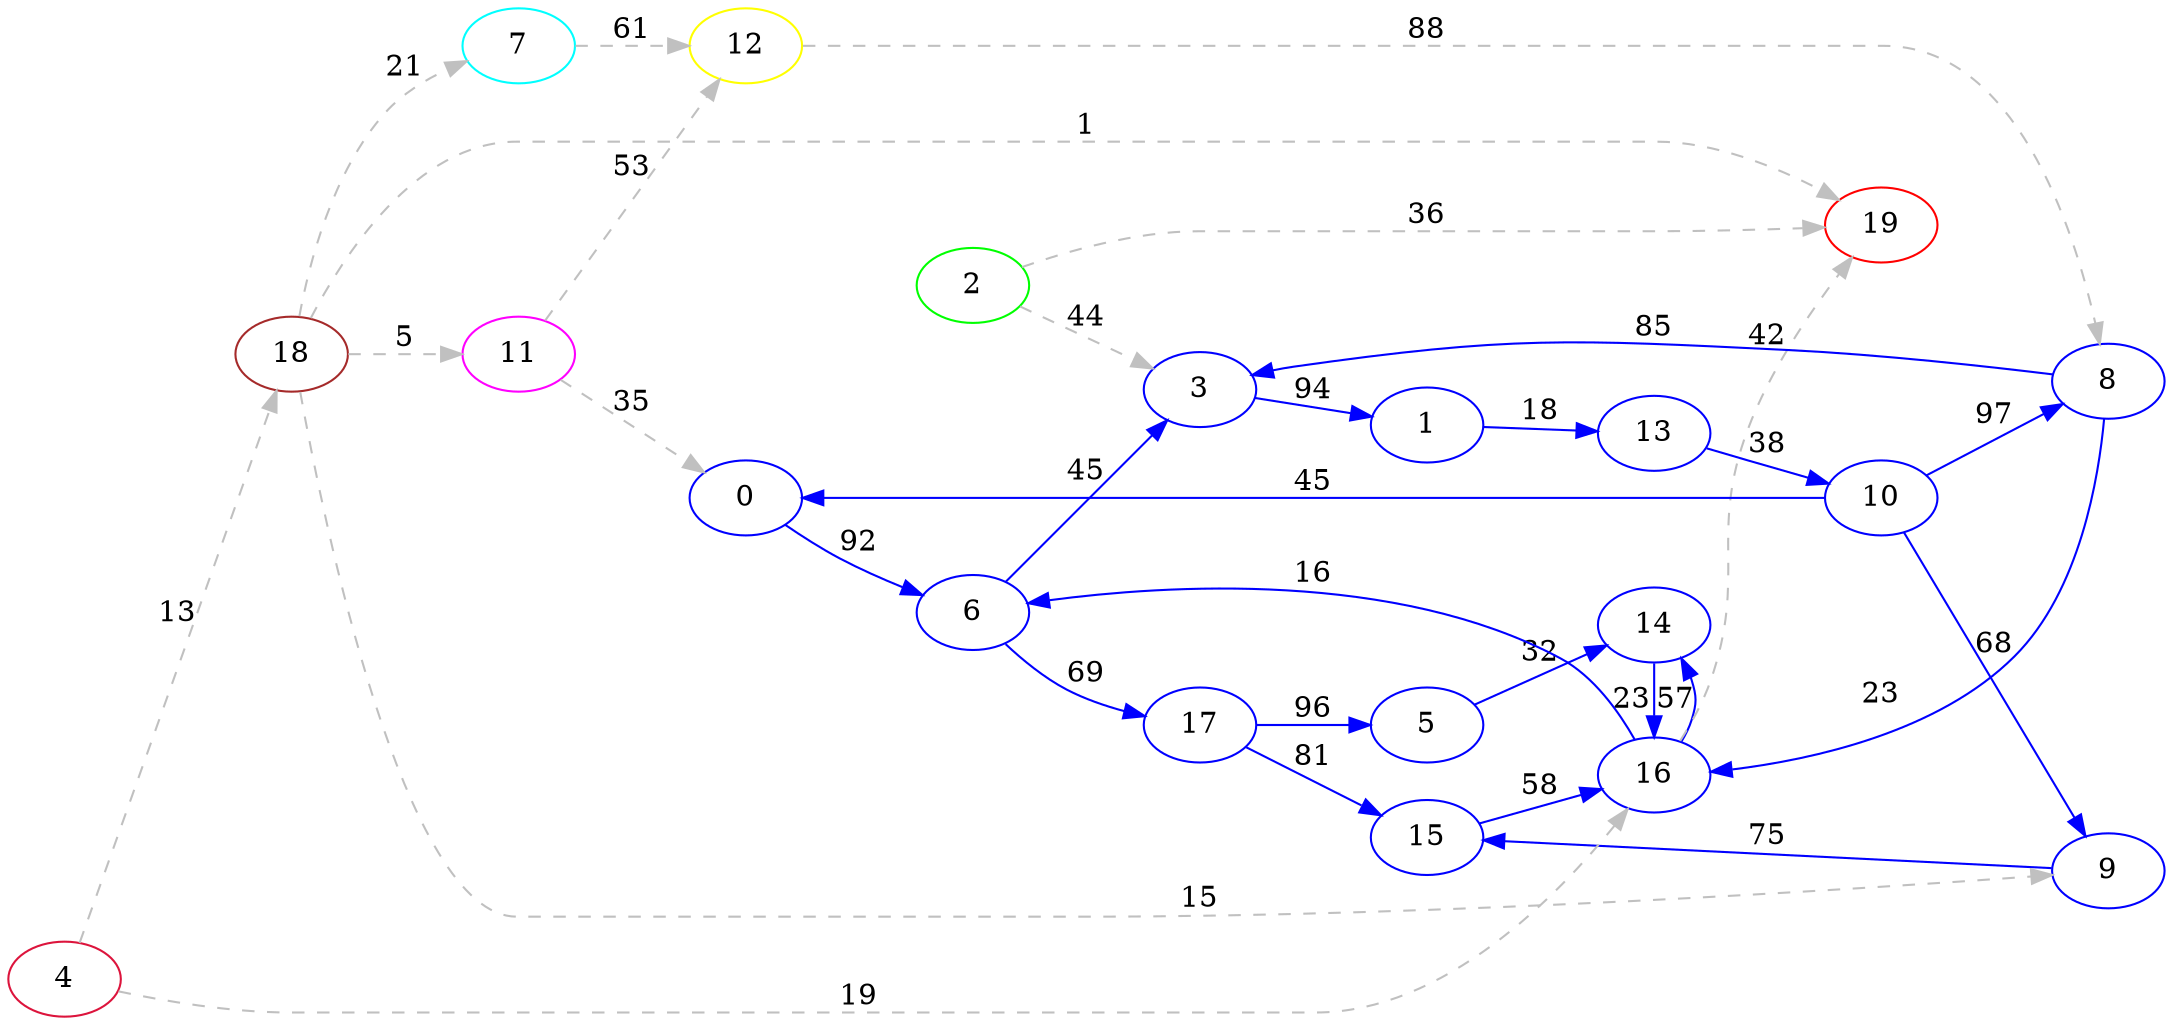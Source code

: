 digraph G {
ranksep = "equally";
rankdir = LR;
{rank = same; 0; };
{rank = same; 6; };
{rank = same; 3; 17; };
{rank = same; 1; 5; 15; };
{rank = same; 13; 14; 16; };
{rank = same; 10; 19; };
{rank = same; 9; 8; };
{rank = same; };
{rank = same; 2; };
{rank = same; };
{rank = same; 4; };
{rank = same; 18; };
{rank = same; 11; 7; };
{rank = same; 12; };
{rank = same; };
19 [color = "red"];
5 [color = "blue"];
17 [color = "blue"];
8 [color = "blue"];
14 [color = "blue"];
16 [color = "blue"];
15 [color = "blue"];
9 [color = "blue"];
10 [color = "blue"];
13 [color = "blue"];
1 [color = "blue"];
3 [color = "blue"];
6 [color = "blue"];
0 [color = "blue"];
2 [color = "green"];
12 [color = "yellow"];
11 [color = "magenta"];
7 [color = "aqua"];
18 [color = "brown"];
4 [color = "crimson"];
0->6[label="92" color = "blue"];
6->3[label="45" color = "blue"];
6->17[label="69" color = "blue"];
3->1[label="94" color = "blue"];
17->5[label="96" color = "blue"];
17->15[label="81" color = "blue"];
1->13[label="18" color = "blue"];
5->14[label="32" color = "blue"];
15->16[label="58" color = "blue"];
13->10[label="38" color = "blue"];
14->16[label="23" color = "blue"];
16->14[label="57" color = "blue"];
16->6[label="16" color = "blue"];
16->19[label="42" color = "grey" style = "dashed"];
10->9[label="68" color = "blue"];
10->8[label="97" color = "blue"];
10->0[label="45" color = "blue"];
19
9->15[label="75" color = "blue"];
8->16[label="23" color = "blue"];
8->3[label="85" color = "blue"];
2->3[label="44" color = "grey" style = "dashed"];
2->19[label="36" color = "grey" style = "dashed"];
4->16[label="19" color = "grey" style = "dashed"];
4->18[label="13" color = "grey" style = "dashed"];
18->9[label="15" color = "grey" style = "dashed"];
18->11[label="5" color = "grey" style = "dashed"];
18->7[label="21" color = "grey" style = "dashed"];
18->19[label="1" color = "grey" style = "dashed"];
11->0[label="35" color = "grey" style = "dashed"];
11->12[label="53" color = "grey" style = "dashed"];
7->12[label="61" color = "grey" style = "dashed"];
12->8[label="88" color = "grey" style = "dashed"];
}
